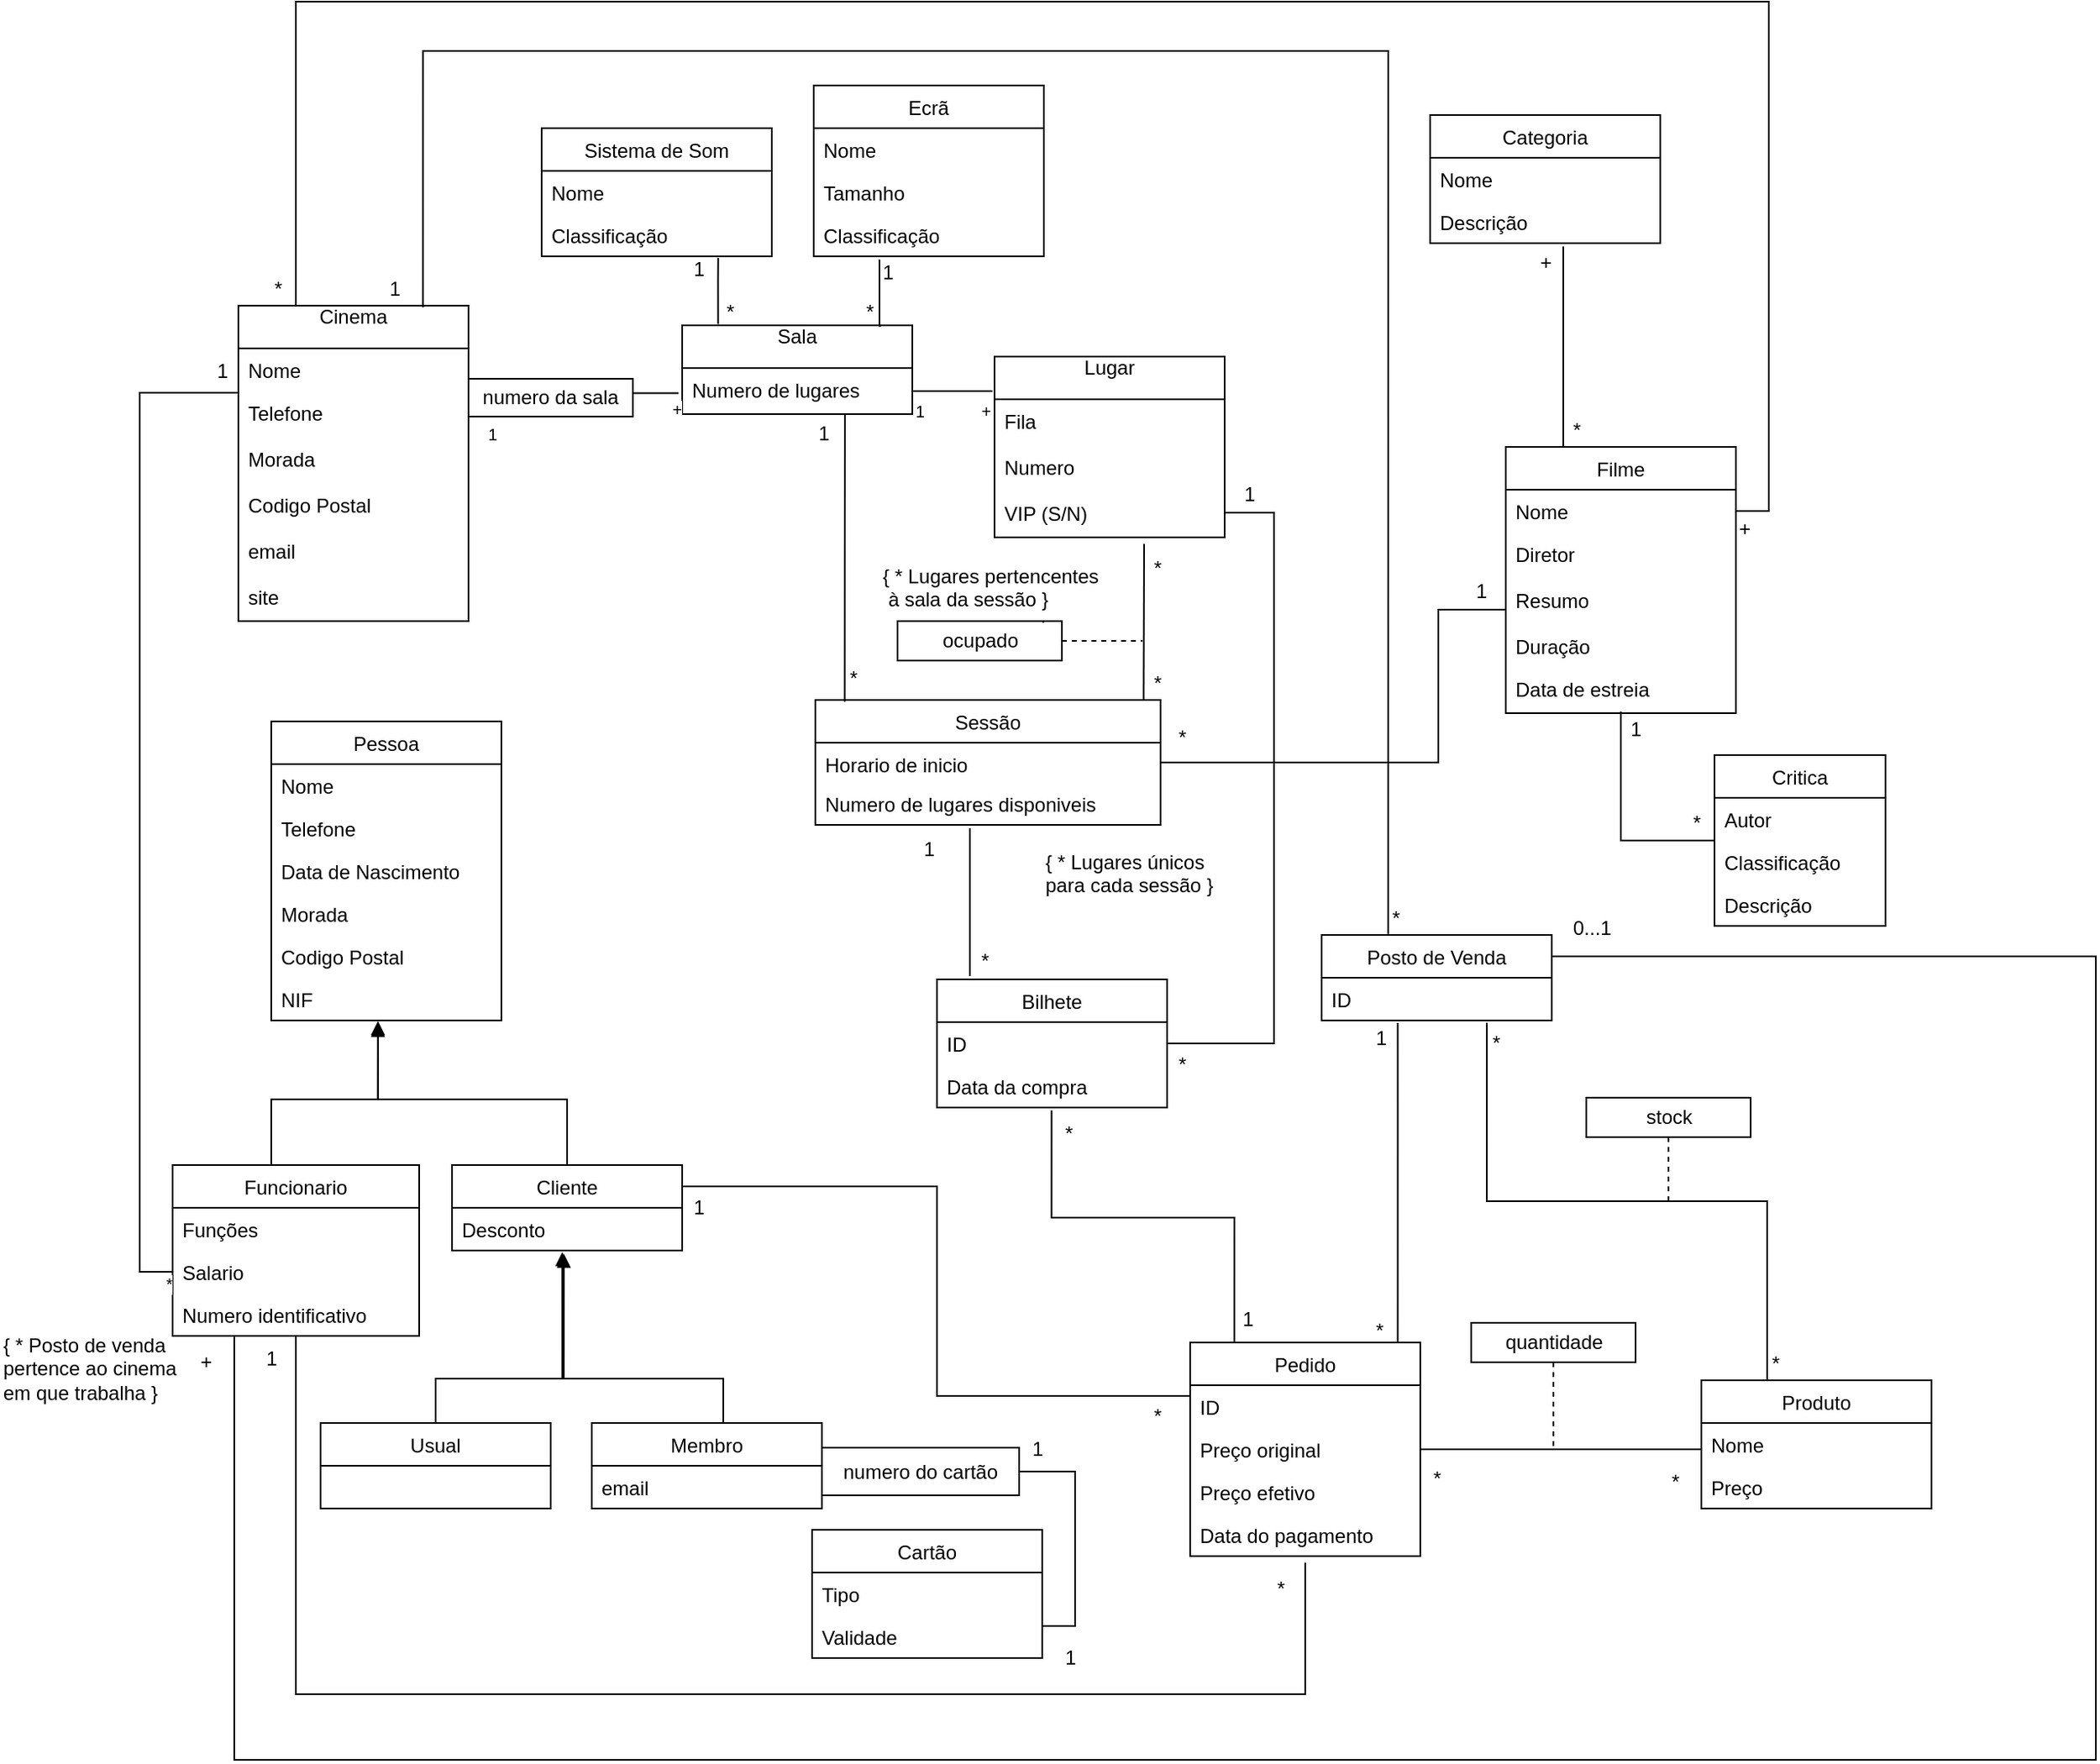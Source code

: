 <mxfile version="10.5.2" type="github"><diagram id="AIXLo2cwGBLX02oyUeqZ" name="Page-1"><mxGraphModel dx="2038" dy="692" grid="1" gridSize="10" guides="1" tooltips="1" connect="1" arrows="1" fold="1" page="1" pageScale="1" pageWidth="850" pageHeight="1100" math="0" shadow="0"><root><mxCell id="0"/><mxCell id="1" parent="0"/><mxCell id="vddKdkB9PFK4132dctd9-143" style="edgeStyle=orthogonalEdgeStyle;rounded=0;orthogonalLoop=1;jettySize=auto;html=1;entryX=1;entryY=0.5;entryDx=0;entryDy=0;endArrow=none;endFill=0;exitX=0.25;exitY=0;exitDx=0;exitDy=0;" parent="1" source="vddKdkB9PFK4132dctd9-2" target="vddKdkB9PFK4132dctd9-53" edge="1"><mxGeometry relative="1" as="geometry"><mxPoint x="225" y="169" as="sourcePoint"/><Array as="points"><mxPoint x="155" y="10"/><mxPoint x="1051" y="10"/><mxPoint x="1051" y="320"/></Array></mxGeometry></mxCell><mxCell id="vddKdkB9PFK4132dctd9-153" style="edgeStyle=orthogonalEdgeStyle;rounded=0;orthogonalLoop=1;jettySize=auto;html=1;exitX=0.802;exitY=0.005;exitDx=0;exitDy=0;endArrow=none;endFill=0;entryX=0.289;entryY=-0.013;entryDx=0;entryDy=0;entryPerimeter=0;exitPerimeter=0;" parent="1" source="vddKdkB9PFK4132dctd9-2" target="vddKdkB9PFK4132dctd9-162" edge="1"><mxGeometry relative="1" as="geometry"><mxPoint x="820" y="570" as="targetPoint"/><Array as="points"><mxPoint x="232" y="40"/><mxPoint x="819" y="40"/></Array></mxGeometry></mxCell><mxCell id="vddKdkB9PFK4132dctd9-2" value="Cinema&#10;" style="swimlane;fontStyle=0;childLayout=stackLayout;horizontal=1;startSize=26;fillColor=none;horizontalStack=0;resizeParent=1;resizeParentMax=0;resizeLast=0;collapsible=1;marginBottom=0;" parent="1" vertex="1"><mxGeometry x="120" y="195" width="140" height="192" as="geometry"/></mxCell><mxCell id="vddKdkB9PFK4132dctd9-3" value="Nome" style="text;strokeColor=none;fillColor=none;align=left;verticalAlign=top;spacingLeft=4;spacingRight=4;overflow=hidden;rotatable=0;points=[[0,0.5],[1,0.5]];portConstraint=eastwest;" parent="vddKdkB9PFK4132dctd9-2" vertex="1"><mxGeometry y="26" width="140" height="26" as="geometry"/></mxCell><mxCell id="vddKdkB9PFK4132dctd9-4" value="Telefone" style="text;strokeColor=none;fillColor=none;align=left;verticalAlign=top;spacingLeft=4;spacingRight=4;overflow=hidden;rotatable=0;points=[[0,0.5],[1,0.5]];portConstraint=eastwest;" parent="vddKdkB9PFK4132dctd9-2" vertex="1"><mxGeometry y="52" width="140" height="28" as="geometry"/></mxCell><mxCell id="vddKdkB9PFK4132dctd9-5" value="Morada" style="text;strokeColor=none;fillColor=none;align=left;verticalAlign=top;spacingLeft=4;spacingRight=4;overflow=hidden;rotatable=0;points=[[0,0.5],[1,0.5]];portConstraint=eastwest;" parent="vddKdkB9PFK4132dctd9-2" vertex="1"><mxGeometry y="80" width="140" height="28" as="geometry"/></mxCell><mxCell id="vddKdkB9PFK4132dctd9-6" value="Codigo Postal" style="text;strokeColor=none;fillColor=none;align=left;verticalAlign=top;spacingLeft=4;spacingRight=4;overflow=hidden;rotatable=0;points=[[0,0.5],[1,0.5]];portConstraint=eastwest;" parent="vddKdkB9PFK4132dctd9-2" vertex="1"><mxGeometry y="108" width="140" height="28" as="geometry"/></mxCell><mxCell id="vddKdkB9PFK4132dctd9-7" value="email" style="text;strokeColor=none;fillColor=none;align=left;verticalAlign=top;spacingLeft=4;spacingRight=4;overflow=hidden;rotatable=0;points=[[0,0.5],[1,0.5]];portConstraint=eastwest;" parent="vddKdkB9PFK4132dctd9-2" vertex="1"><mxGeometry y="136" width="140" height="28" as="geometry"/></mxCell><mxCell id="vddKdkB9PFK4132dctd9-8" value="site" style="text;strokeColor=none;fillColor=none;align=left;verticalAlign=top;spacingLeft=4;spacingRight=4;overflow=hidden;rotatable=0;points=[[0,0.5],[1,0.5]];portConstraint=eastwest;" parent="vddKdkB9PFK4132dctd9-2" vertex="1"><mxGeometry y="164" width="140" height="28" as="geometry"/></mxCell><mxCell id="vddKdkB9PFK4132dctd9-9" style="edgeStyle=orthogonalEdgeStyle;rounded=0;orthogonalLoop=1;jettySize=auto;html=1;exitX=0.156;exitY=-0.015;exitDx=0;exitDy=0;entryX=0.767;entryY=1.036;entryDx=0;entryDy=0;entryPerimeter=0;endArrow=none;endFill=0;exitPerimeter=0;" parent="1" source="vddKdkB9PFK4132dctd9-11" target="vddKdkB9PFK4132dctd9-101" edge="1"><mxGeometry relative="1" as="geometry"><Array as="points"><mxPoint x="412" y="180"/><mxPoint x="412" y="180"/></Array></mxGeometry></mxCell><mxCell id="vddKdkB9PFK4132dctd9-10" style="edgeStyle=orthogonalEdgeStyle;rounded=0;orthogonalLoop=1;jettySize=auto;html=1;exitX=0.865;exitY=0.005;exitDx=0;exitDy=0;endArrow=none;endFill=0;exitPerimeter=0;" parent="1" source="vddKdkB9PFK4132dctd9-11" edge="1"><mxGeometry relative="1" as="geometry"><mxPoint x="510" y="167" as="targetPoint"/><Array as="points"><mxPoint x="510" y="207"/></Array></mxGeometry></mxCell><mxCell id="vddKdkB9PFK4132dctd9-11" value="Sala&#10;" style="swimlane;fontStyle=0;childLayout=stackLayout;horizontal=1;startSize=26;fillColor=none;horizontalStack=0;resizeParent=1;resizeParentMax=0;resizeLast=0;collapsible=1;marginBottom=0;" parent="1" vertex="1"><mxGeometry x="390" y="207" width="140" height="54" as="geometry"/></mxCell><mxCell id="vddKdkB9PFK4132dctd9-12" value="Numero de lugares" style="text;strokeColor=none;fillColor=none;align=left;verticalAlign=top;spacingLeft=4;spacingRight=4;overflow=hidden;rotatable=0;points=[[0,0.5],[1,0.5]];portConstraint=eastwest;" parent="vddKdkB9PFK4132dctd9-11" vertex="1"><mxGeometry y="26" width="140" height="28" as="geometry"/></mxCell><mxCell id="vddKdkB9PFK4132dctd9-13" value="" style="endArrow=none;html=1;endSize=12;startArrow=none;startSize=14;startFill=0;edgeStyle=orthogonalEdgeStyle;exitX=1;exitY=0.5;exitDx=0;exitDy=0;rounded=0;endFill=0;entryX=-0.017;entryY=0.548;entryDx=0;entryDy=0;entryPerimeter=0;" parent="1" source="vddKdkB9PFK4132dctd9-121" edge="1"><mxGeometry relative="1" as="geometry"><mxPoint x="130" y="366" as="sourcePoint"/><mxPoint x="387.8" y="248.2" as="targetPoint"/><Array as="points"><mxPoint x="360" y="248"/></Array></mxGeometry></mxCell><mxCell id="vddKdkB9PFK4132dctd9-14" value="1" style="resizable=0;html=1;align=left;verticalAlign=top;labelBackgroundColor=#ffffff;fontSize=10;" parent="vddKdkB9PFK4132dctd9-13" connectable="0" vertex="1"><mxGeometry x="-1" relative="1" as="geometry"><mxPoint x="-90" y="10" as="offset"/></mxGeometry></mxCell><mxCell id="vddKdkB9PFK4132dctd9-15" value="+" style="resizable=0;html=1;align=right;verticalAlign=top;labelBackgroundColor=#ffffff;fontSize=10;" parent="vddKdkB9PFK4132dctd9-13" connectable="0" vertex="1"><mxGeometry x="1" relative="1" as="geometry"><mxPoint x="2.5" y="-2.5" as="offset"/></mxGeometry></mxCell><mxCell id="vddKdkB9PFK4132dctd9-16" value="Lugar&#10;" style="swimlane;fontStyle=0;childLayout=stackLayout;horizontal=1;startSize=26;fillColor=none;horizontalStack=0;resizeParent=1;resizeParentMax=0;resizeLast=0;collapsible=1;marginBottom=0;" parent="1" vertex="1"><mxGeometry x="580" y="226" width="140" height="110" as="geometry"/></mxCell><mxCell id="vddKdkB9PFK4132dctd9-17" value="Fila" style="text;strokeColor=none;fillColor=none;align=left;verticalAlign=top;spacingLeft=4;spacingRight=4;overflow=hidden;rotatable=0;points=[[0,0.5],[1,0.5]];portConstraint=eastwest;" parent="vddKdkB9PFK4132dctd9-16" vertex="1"><mxGeometry y="26" width="140" height="28" as="geometry"/></mxCell><mxCell id="vddKdkB9PFK4132dctd9-18" value="Numero" style="text;strokeColor=none;fillColor=none;align=left;verticalAlign=top;spacingLeft=4;spacingRight=4;overflow=hidden;rotatable=0;points=[[0,0.5],[1,0.5]];portConstraint=eastwest;" parent="vddKdkB9PFK4132dctd9-16" vertex="1"><mxGeometry y="54" width="140" height="28" as="geometry"/></mxCell><mxCell id="vddKdkB9PFK4132dctd9-19" value="VIP (S/N)" style="text;strokeColor=none;fillColor=none;align=left;verticalAlign=top;spacingLeft=4;spacingRight=4;overflow=hidden;rotatable=0;points=[[0,0.5],[1,0.5]];portConstraint=eastwest;" parent="vddKdkB9PFK4132dctd9-16" vertex="1"><mxGeometry y="82" width="140" height="28" as="geometry"/></mxCell><mxCell id="vddKdkB9PFK4132dctd9-20" value="" style="endArrow=none;html=1;endSize=12;startArrow=none;startSize=14;startFill=0;edgeStyle=orthogonalEdgeStyle;exitX=1;exitY=0.5;exitDx=0;exitDy=0;rounded=0;endFill=0;entryX=-0.009;entryY=0.191;entryDx=0;entryDy=0;entryPerimeter=0;" parent="1" source="vddKdkB9PFK4132dctd9-12" target="vddKdkB9PFK4132dctd9-16" edge="1"><mxGeometry relative="1" as="geometry"><mxPoint x="570" y="146" as="sourcePoint"/><mxPoint x="517" y="383" as="targetPoint"/></mxGeometry></mxCell><mxCell id="vddKdkB9PFK4132dctd9-21" value="1" style="resizable=0;html=1;align=left;verticalAlign=top;labelBackgroundColor=#ffffff;fontSize=10;" parent="vddKdkB9PFK4132dctd9-20" connectable="0" vertex="1"><mxGeometry x="-1" relative="1" as="geometry"/></mxCell><mxCell id="vddKdkB9PFK4132dctd9-22" value="+" style="resizable=0;html=1;align=right;verticalAlign=top;labelBackgroundColor=#ffffff;fontSize=10;" parent="vddKdkB9PFK4132dctd9-20" connectable="0" vertex="1"><mxGeometry x="1" relative="1" as="geometry"/></mxCell><mxCell id="vddKdkB9PFK4132dctd9-23" value="Pessoa" style="swimlane;fontStyle=0;childLayout=stackLayout;horizontal=1;startSize=26;fillColor=none;horizontalStack=0;resizeParent=1;resizeParentMax=0;resizeLast=0;collapsible=1;marginBottom=0;" parent="1" vertex="1"><mxGeometry x="140" y="448" width="140" height="182" as="geometry"/></mxCell><mxCell id="vddKdkB9PFK4132dctd9-24" value="Nome" style="text;strokeColor=none;fillColor=none;align=left;verticalAlign=top;spacingLeft=4;spacingRight=4;overflow=hidden;rotatable=0;points=[[0,0.5],[1,0.5]];portConstraint=eastwest;" parent="vddKdkB9PFK4132dctd9-23" vertex="1"><mxGeometry y="26" width="140" height="26" as="geometry"/></mxCell><mxCell id="vddKdkB9PFK4132dctd9-25" value="Telefone" style="text;strokeColor=none;fillColor=none;align=left;verticalAlign=top;spacingLeft=4;spacingRight=4;overflow=hidden;rotatable=0;points=[[0,0.5],[1,0.5]];portConstraint=eastwest;" parent="vddKdkB9PFK4132dctd9-23" vertex="1"><mxGeometry y="52" width="140" height="26" as="geometry"/></mxCell><mxCell id="vddKdkB9PFK4132dctd9-26" value="Data de Nascimento" style="text;strokeColor=none;fillColor=none;align=left;verticalAlign=top;spacingLeft=4;spacingRight=4;overflow=hidden;rotatable=0;points=[[0,0.5],[1,0.5]];portConstraint=eastwest;" parent="vddKdkB9PFK4132dctd9-23" vertex="1"><mxGeometry y="78" width="140" height="26" as="geometry"/></mxCell><mxCell id="vddKdkB9PFK4132dctd9-27" value="Morada" style="text;strokeColor=none;fillColor=none;align=left;verticalAlign=top;spacingLeft=4;spacingRight=4;overflow=hidden;rotatable=0;points=[[0,0.5],[1,0.5]];portConstraint=eastwest;" parent="vddKdkB9PFK4132dctd9-23" vertex="1"><mxGeometry y="104" width="140" height="26" as="geometry"/></mxCell><mxCell id="vddKdkB9PFK4132dctd9-28" value="Codigo Postal" style="text;strokeColor=none;fillColor=none;align=left;verticalAlign=top;spacingLeft=4;spacingRight=4;overflow=hidden;rotatable=0;points=[[0,0.5],[1,0.5]];portConstraint=eastwest;" parent="vddKdkB9PFK4132dctd9-23" vertex="1"><mxGeometry y="130" width="140" height="26" as="geometry"/></mxCell><mxCell id="vddKdkB9PFK4132dctd9-29" value="NIF" style="text;strokeColor=none;fillColor=none;align=left;verticalAlign=top;spacingLeft=4;spacingRight=4;overflow=hidden;rotatable=0;points=[[0,0.5],[1,0.5]];portConstraint=eastwest;" parent="vddKdkB9PFK4132dctd9-23" vertex="1"><mxGeometry y="156" width="140" height="26" as="geometry"/></mxCell><mxCell id="vddKdkB9PFK4132dctd9-31" style="edgeStyle=orthogonalEdgeStyle;rounded=0;orthogonalLoop=1;jettySize=auto;html=1;exitX=0.5;exitY=1;exitDx=0;exitDy=0;endArrow=none;endFill=0;" parent="1" source="vddKdkB9PFK4132dctd9-32" edge="1"><mxGeometry relative="1" as="geometry"><mxPoint x="769" y="960" as="targetPoint"/><Array as="points"><mxPoint x="155" y="1040"/><mxPoint x="769" y="1040"/></Array></mxGeometry></mxCell><mxCell id="vddKdkB9PFK4132dctd9-159" style="edgeStyle=orthogonalEdgeStyle;rounded=0;orthogonalLoop=1;jettySize=auto;html=1;exitX=0.25;exitY=1;exitDx=0;exitDy=0;endArrow=none;endFill=0;entryX=1;entryY=0.25;entryDx=0;entryDy=0;" parent="1" source="vddKdkB9PFK4132dctd9-32" target="vddKdkB9PFK4132dctd9-162" edge="1"><mxGeometry relative="1" as="geometry"><mxPoint x="1270" y="487" as="targetPoint"/><Array as="points"><mxPoint x="117" y="1080"/><mxPoint x="1250" y="1080"/><mxPoint x="1250" y="591"/></Array></mxGeometry></mxCell><mxCell id="vddKdkB9PFK4132dctd9-32" value="Funcionario" style="swimlane;fontStyle=0;childLayout=stackLayout;horizontal=1;startSize=26;fillColor=none;horizontalStack=0;resizeParent=1;resizeParentMax=0;resizeLast=0;collapsible=1;marginBottom=0;" parent="1" vertex="1"><mxGeometry x="80" y="718" width="150" height="104" as="geometry"/></mxCell><mxCell id="vddKdkB9PFK4132dctd9-33" value="Funções" style="text;strokeColor=none;fillColor=none;align=left;verticalAlign=top;spacingLeft=4;spacingRight=4;overflow=hidden;rotatable=0;points=[[0,0.5],[1,0.5]];portConstraint=eastwest;" parent="vddKdkB9PFK4132dctd9-32" vertex="1"><mxGeometry y="26" width="150" height="26" as="geometry"/></mxCell><mxCell id="vddKdkB9PFK4132dctd9-34" value="Salario" style="text;strokeColor=none;fillColor=none;align=left;verticalAlign=top;spacingLeft=4;spacingRight=4;overflow=hidden;rotatable=0;points=[[0,0.5],[1,0.5]];portConstraint=eastwest;" parent="vddKdkB9PFK4132dctd9-32" vertex="1"><mxGeometry y="52" width="150" height="26" as="geometry"/></mxCell><mxCell id="vddKdkB9PFK4132dctd9-35" value="Numero identificativo" style="text;strokeColor=none;fillColor=none;align=left;verticalAlign=top;spacingLeft=4;spacingRight=4;overflow=hidden;rotatable=0;points=[[0,0.5],[1,0.5]];portConstraint=eastwest;" parent="vddKdkB9PFK4132dctd9-32" vertex="1"><mxGeometry y="78" width="150" height="26" as="geometry"/></mxCell><mxCell id="vddKdkB9PFK4132dctd9-36" style="edgeStyle=orthogonalEdgeStyle;rounded=0;orthogonalLoop=1;jettySize=auto;html=1;exitX=1;exitY=0.25;exitDx=0;exitDy=0;entryX=0;entryY=0.25;entryDx=0;entryDy=0;endArrow=none;endFill=0;" parent="1" source="vddKdkB9PFK4132dctd9-37" target="vddKdkB9PFK4132dctd9-80" edge="1"><mxGeometry relative="1" as="geometry"><Array as="points"><mxPoint x="545" y="731"/><mxPoint x="545" y="859"/></Array></mxGeometry></mxCell><mxCell id="vddKdkB9PFK4132dctd9-37" value="Cliente" style="swimlane;fontStyle=0;childLayout=stackLayout;horizontal=1;startSize=26;fillColor=none;horizontalStack=0;resizeParent=1;resizeParentMax=0;resizeLast=0;collapsible=1;marginBottom=0;" parent="1" vertex="1"><mxGeometry x="250" y="718" width="140" height="52" as="geometry"/></mxCell><mxCell id="vddKdkB9PFK4132dctd9-38" value="Desconto" style="text;strokeColor=none;fillColor=none;align=left;verticalAlign=top;spacingLeft=4;spacingRight=4;overflow=hidden;rotatable=0;points=[[0,0.5],[1,0.5]];portConstraint=eastwest;" parent="vddKdkB9PFK4132dctd9-37" vertex="1"><mxGeometry y="26" width="140" height="26" as="geometry"/></mxCell><mxCell id="vddKdkB9PFK4132dctd9-39" value="" style="endArrow=block;endFill=1;html=1;edgeStyle=orthogonalEdgeStyle;align=left;verticalAlign=top;exitX=0.5;exitY=0;exitDx=0;exitDy=0;entryX=0.464;entryY=1.038;entryDx=0;entryDy=0;entryPerimeter=0;rounded=0;" parent="1" source="vddKdkB9PFK4132dctd9-32" edge="1"><mxGeometry x="-1" relative="1" as="geometry"><mxPoint x="80" y="676" as="sourcePoint"/><mxPoint x="204.941" y="631.529" as="targetPoint"/><Array as="points"><mxPoint x="140" y="718"/><mxPoint x="140" y="678"/><mxPoint x="205" y="678"/></Array></mxGeometry></mxCell><mxCell id="vddKdkB9PFK4132dctd9-40" value="" style="endArrow=block;endFill=1;html=1;edgeStyle=orthogonalEdgeStyle;align=left;verticalAlign=top;exitX=0.5;exitY=0;exitDx=0;exitDy=0;entryX=0.464;entryY=1;entryDx=0;entryDy=0;entryPerimeter=0;rounded=0;" parent="1" source="vddKdkB9PFK4132dctd9-37" edge="1"><mxGeometry x="-1" relative="1" as="geometry"><mxPoint x="160" y="556" as="sourcePoint"/><mxPoint x="204.941" y="630.353" as="targetPoint"/><Array as="points"><mxPoint x="320" y="678"/><mxPoint x="205" y="678"/></Array></mxGeometry></mxCell><mxCell id="vddKdkB9PFK4132dctd9-41" value="" style="endArrow=none;html=1;endSize=12;startArrow=none;startSize=14;startFill=0;edgeStyle=orthogonalEdgeStyle;exitX=0;exitY=0.5;exitDx=0;exitDy=0;rounded=0;endFill=0;entryX=0;entryY=0.5;entryDx=0;entryDy=0;" parent="1" source="vddKdkB9PFK4132dctd9-3" target="vddKdkB9PFK4132dctd9-34" edge="1"><mxGeometry relative="1" as="geometry"><mxPoint x="273" y="317" as="sourcePoint"/><mxPoint x="60" y="456" as="targetPoint"/><Array as="points"><mxPoint x="110" y="248"/><mxPoint x="60" y="248"/><mxPoint x="60" y="611"/></Array></mxGeometry></mxCell><mxCell id="vddKdkB9PFK4132dctd9-42" value="*" style="resizable=0;html=1;align=right;verticalAlign=top;labelBackgroundColor=#ffffff;fontSize=10;" parent="vddKdkB9PFK4132dctd9-41" connectable="0" vertex="1"><mxGeometry x="1" relative="1" as="geometry"><mxPoint y="-5" as="offset"/></mxGeometry></mxCell><mxCell id="vddKdkB9PFK4132dctd9-43" value="1" style="text;html=1;resizable=0;points=[];align=center;verticalAlign=middle;labelBackgroundColor=#ffffff;" parent="vddKdkB9PFK4132dctd9-41" vertex="1" connectable="0"><mxGeometry x="-0.939" y="-2" relative="1" as="geometry"><mxPoint x="-5" y="-11" as="offset"/></mxGeometry></mxCell><mxCell id="vddKdkB9PFK4132dctd9-44" style="edgeStyle=orthogonalEdgeStyle;rounded=0;orthogonalLoop=1;jettySize=auto;html=1;exitX=0.5;exitY=0;exitDx=0;exitDy=0;startArrow=none;startFill=0;sourcePerimeterSpacing=-1;endArrow=block;endFill=1;targetPerimeterSpacing=0;entryX=0.486;entryY=1.077;entryDx=0;entryDy=0;entryPerimeter=0;" parent="1" source="vddKdkB9PFK4132dctd9-45" target="vddKdkB9PFK4132dctd9-38" edge="1"><mxGeometry relative="1" as="geometry"><mxPoint x="331" y="824" as="targetPoint"/><Array as="points"><mxPoint x="240" y="848"/><mxPoint x="318" y="848"/></Array></mxGeometry></mxCell><mxCell id="vddKdkB9PFK4132dctd9-45" value="Usual" style="swimlane;fontStyle=0;childLayout=stackLayout;horizontal=1;startSize=26;fillColor=none;horizontalStack=0;resizeParent=1;resizeParentMax=0;resizeLast=0;collapsible=1;marginBottom=0;" parent="1" vertex="1"><mxGeometry x="170" y="875" width="140" height="52" as="geometry"/></mxCell><mxCell id="vddKdkB9PFK4132dctd9-46" style="edgeStyle=orthogonalEdgeStyle;rounded=0;orthogonalLoop=1;jettySize=auto;html=1;exitX=0.5;exitY=0;exitDx=0;exitDy=0;entryX=0.479;entryY=1.038;entryDx=0;entryDy=0;entryPerimeter=0;startArrow=none;startFill=0;sourcePerimeterSpacing=-1;endArrow=block;endFill=1;targetPerimeterSpacing=0;" parent="1" source="vddKdkB9PFK4132dctd9-47" target="vddKdkB9PFK4132dctd9-38" edge="1"><mxGeometry relative="1" as="geometry"><Array as="points"><mxPoint x="415" y="875"/><mxPoint x="415" y="848"/><mxPoint x="317" y="848"/></Array><mxPoint x="330" y="822" as="targetPoint"/></mxGeometry></mxCell><mxCell id="vddKdkB9PFK4132dctd9-47" value="Membro" style="swimlane;fontStyle=0;childLayout=stackLayout;horizontal=1;startSize=26;fillColor=none;horizontalStack=0;resizeParent=1;resizeParentMax=0;resizeLast=0;collapsible=1;marginBottom=0;" parent="1" vertex="1"><mxGeometry x="335" y="875" width="140" height="52" as="geometry"/></mxCell><mxCell id="vddKdkB9PFK4132dctd9-49" value="email" style="text;strokeColor=none;fillColor=none;align=left;verticalAlign=top;spacingLeft=4;spacingRight=4;overflow=hidden;rotatable=0;points=[[0,0.5],[1,0.5]];portConstraint=eastwest;" parent="vddKdkB9PFK4132dctd9-47" vertex="1"><mxGeometry y="26" width="140" height="26" as="geometry"/></mxCell><mxCell id="vddKdkB9PFK4132dctd9-50" value="" style="edgeStyle=orthogonalEdgeStyle;rounded=0;orthogonalLoop=1;jettySize=auto;html=1;startArrow=none;startFill=0;sourcePerimeterSpacing=-1;endArrow=none;endFill=0;targetPerimeterSpacing=0;" parent="1" source="vddKdkB9PFK4132dctd9-52" target="vddKdkB9PFK4132dctd9-58" edge="1"><mxGeometry relative="1" as="geometry"><Array as="points"><mxPoint x="961" y="481"/><mxPoint x="961" y="481"/></Array></mxGeometry></mxCell><mxCell id="vddKdkB9PFK4132dctd9-51" style="edgeStyle=orthogonalEdgeStyle;rounded=0;orthogonalLoop=1;jettySize=auto;html=1;exitX=0.25;exitY=0;exitDx=0;exitDy=0;endArrow=none;endFill=0;" parent="1" source="vddKdkB9PFK4132dctd9-52" edge="1"><mxGeometry relative="1" as="geometry"><mxPoint x="926" y="159" as="targetPoint"/><Array as="points"><mxPoint x="926" y="190"/></Array></mxGeometry></mxCell><mxCell id="vddKdkB9PFK4132dctd9-52" value="Filme" style="swimlane;fontStyle=0;childLayout=stackLayout;horizontal=1;startSize=26;fillColor=none;horizontalStack=0;resizeParent=1;resizeParentMax=0;resizeLast=0;collapsible=1;marginBottom=0;" parent="1" vertex="1"><mxGeometry x="891" y="281" width="140" height="162" as="geometry"/></mxCell><mxCell id="vddKdkB9PFK4132dctd9-53" value="Nome" style="text;strokeColor=none;fillColor=none;align=left;verticalAlign=top;spacingLeft=4;spacingRight=4;overflow=hidden;rotatable=0;points=[[0,0.5],[1,0.5]];portConstraint=eastwest;" parent="vddKdkB9PFK4132dctd9-52" vertex="1"><mxGeometry y="26" width="140" height="26" as="geometry"/></mxCell><mxCell id="vddKdkB9PFK4132dctd9-54" value="Diretor" style="text;strokeColor=none;fillColor=none;align=left;verticalAlign=top;spacingLeft=4;spacingRight=4;overflow=hidden;rotatable=0;points=[[0,0.5],[1,0.5]];portConstraint=eastwest;" parent="vddKdkB9PFK4132dctd9-52" vertex="1"><mxGeometry y="52" width="140" height="28" as="geometry"/></mxCell><mxCell id="vddKdkB9PFK4132dctd9-55" value="Resumo" style="text;strokeColor=none;fillColor=none;align=left;verticalAlign=top;spacingLeft=4;spacingRight=4;overflow=hidden;rotatable=0;points=[[0,0.5],[1,0.5]];portConstraint=eastwest;" parent="vddKdkB9PFK4132dctd9-52" vertex="1"><mxGeometry y="80" width="140" height="28" as="geometry"/></mxCell><mxCell id="vddKdkB9PFK4132dctd9-56" value="Duração" style="text;strokeColor=none;fillColor=none;align=left;verticalAlign=top;spacingLeft=4;spacingRight=4;overflow=hidden;rotatable=0;points=[[0,0.5],[1,0.5]];portConstraint=eastwest;" parent="vddKdkB9PFK4132dctd9-52" vertex="1"><mxGeometry y="108" width="140" height="26" as="geometry"/></mxCell><mxCell id="vddKdkB9PFK4132dctd9-57" value="Data de estreia" style="text;strokeColor=none;fillColor=none;align=left;verticalAlign=top;spacingLeft=4;spacingRight=4;overflow=hidden;rotatable=0;points=[[0,0.5],[1,0.5]];portConstraint=eastwest;" parent="vddKdkB9PFK4132dctd9-52" vertex="1"><mxGeometry y="134" width="140" height="28" as="geometry"/></mxCell><mxCell id="vddKdkB9PFK4132dctd9-58" value="Critica" style="swimlane;fontStyle=0;childLayout=stackLayout;horizontal=1;startSize=26;fillColor=none;horizontalStack=0;resizeParent=1;resizeParentMax=0;resizeLast=0;collapsible=1;marginBottom=0;direction=east;" parent="1" vertex="1"><mxGeometry x="1018" y="468.5" width="104" height="104" as="geometry"/></mxCell><mxCell id="vddKdkB9PFK4132dctd9-59" value="Autor" style="text;strokeColor=none;fillColor=none;align=left;verticalAlign=top;spacingLeft=4;spacingRight=4;overflow=hidden;rotatable=0;points=[[0,0.5],[1,0.5]];portConstraint=eastwest;" parent="vddKdkB9PFK4132dctd9-58" vertex="1"><mxGeometry y="26" width="104" height="26" as="geometry"/></mxCell><mxCell id="vddKdkB9PFK4132dctd9-60" value="Classificação" style="text;strokeColor=none;fillColor=none;align=left;verticalAlign=top;spacingLeft=4;spacingRight=4;overflow=hidden;rotatable=0;points=[[0,0.5],[1,0.5]];portConstraint=eastwest;" parent="vddKdkB9PFK4132dctd9-58" vertex="1"><mxGeometry y="52" width="104" height="26" as="geometry"/></mxCell><mxCell id="vddKdkB9PFK4132dctd9-61" value="Descrição" style="text;strokeColor=none;fillColor=none;align=left;verticalAlign=top;spacingLeft=4;spacingRight=4;overflow=hidden;rotatable=0;points=[[0,0.5],[1,0.5]];portConstraint=eastwest;" parent="vddKdkB9PFK4132dctd9-58" vertex="1"><mxGeometry y="78" width="104" height="26" as="geometry"/></mxCell><mxCell id="vddKdkB9PFK4132dctd9-62" style="edgeStyle=orthogonalEdgeStyle;rounded=0;orthogonalLoop=1;jettySize=auto;html=1;exitX=1;exitY=0.5;exitDx=0;exitDy=0;startArrow=none;startFill=0;sourcePerimeterSpacing=-1;endArrow=none;endFill=0;targetPerimeterSpacing=0;" parent="1" source="vddKdkB9PFK4132dctd9-135" edge="1"><mxGeometry relative="1" as="geometry"><Array as="points"><mxPoint x="850" y="473"/><mxPoint x="850" y="380"/></Array><mxPoint x="891" y="380" as="targetPoint"/></mxGeometry></mxCell><mxCell id="vddKdkB9PFK4132dctd9-63" style="edgeStyle=orthogonalEdgeStyle;rounded=0;orthogonalLoop=1;jettySize=auto;html=1;exitX=0.085;exitY=0.014;exitDx=0;exitDy=0;endArrow=none;endFill=0;exitPerimeter=0;" parent="1" source="vddKdkB9PFK4132dctd9-64" edge="1"><mxGeometry relative="1" as="geometry"><Array as="points"><mxPoint x="489" y="348"/><mxPoint x="489" y="261"/></Array><mxPoint x="489" y="261" as="targetPoint"/></mxGeometry></mxCell><mxCell id="vddKdkB9PFK4132dctd9-64" value="Sessão" style="swimlane;fontStyle=0;childLayout=stackLayout;horizontal=1;startSize=26;fillColor=none;horizontalStack=0;resizeParent=1;resizeParentMax=0;resizeLast=0;collapsible=1;marginBottom=0;" parent="1" vertex="1"><mxGeometry x="471" y="435" width="210" height="76" as="geometry"/></mxCell><mxCell id="vddKdkB9PFK4132dctd9-135" value="Horario de inicio" style="text;strokeColor=none;fillColor=none;align=left;verticalAlign=top;spacingLeft=4;spacingRight=4;overflow=hidden;rotatable=0;points=[[0,0.5],[1,0.5]];portConstraint=eastwest;" parent="vddKdkB9PFK4132dctd9-64" vertex="1"><mxGeometry y="26" width="210" height="24" as="geometry"/></mxCell><mxCell id="vddKdkB9PFK4132dctd9-65" value="Numero de lugares disponiveis" style="text;strokeColor=none;fillColor=none;align=left;verticalAlign=top;spacingLeft=4;spacingRight=4;overflow=hidden;rotatable=0;points=[[0,0.5],[1,0.5]];portConstraint=eastwest;" parent="vddKdkB9PFK4132dctd9-64" vertex="1"><mxGeometry y="50" width="210" height="26" as="geometry"/></mxCell><mxCell id="vddKdkB9PFK4132dctd9-66" style="edgeStyle=orthogonalEdgeStyle;rounded=0;orthogonalLoop=1;jettySize=auto;html=1;exitX=1;exitY=0.5;exitDx=0;exitDy=0;endArrow=none;endFill=0;" parent="1" source="vddKdkB9PFK4132dctd9-68" target="vddKdkB9PFK4132dctd9-19" edge="1"><mxGeometry relative="1" as="geometry"><Array as="points"><mxPoint x="750" y="644"/><mxPoint x="750" y="321"/></Array></mxGeometry></mxCell><mxCell id="vddKdkB9PFK4132dctd9-67" value="Bilhete" style="swimlane;fontStyle=0;childLayout=stackLayout;horizontal=1;startSize=26;fillColor=none;horizontalStack=0;resizeParent=1;resizeParentMax=0;resizeLast=0;collapsible=1;marginBottom=0;" parent="1" vertex="1"><mxGeometry x="545" y="605" width="140" height="78" as="geometry"/></mxCell><mxCell id="vddKdkB9PFK4132dctd9-68" value="ID" style="text;strokeColor=none;fillColor=none;align=left;verticalAlign=top;spacingLeft=4;spacingRight=4;overflow=hidden;rotatable=0;points=[[0,0.5],[1,0.5]];portConstraint=eastwest;" parent="vddKdkB9PFK4132dctd9-67" vertex="1"><mxGeometry y="26" width="140" height="26" as="geometry"/></mxCell><mxCell id="vddKdkB9PFK4132dctd9-69" value="Data da compra" style="text;strokeColor=none;fillColor=none;align=left;verticalAlign=top;spacingLeft=4;spacingRight=4;overflow=hidden;rotatable=0;points=[[0,0.5],[1,0.5]];portConstraint=eastwest;" parent="vddKdkB9PFK4132dctd9-67" vertex="1"><mxGeometry y="52" width="140" height="26" as="geometry"/></mxCell><mxCell id="vddKdkB9PFK4132dctd9-70" style="edgeStyle=orthogonalEdgeStyle;rounded=0;orthogonalLoop=1;jettySize=auto;html=1;startArrow=none;startFill=0;sourcePerimeterSpacing=-1;endArrow=none;endFill=0;targetPerimeterSpacing=0;" parent="1" edge="1"><mxGeometry relative="1" as="geometry"><mxPoint x="565" y="513" as="sourcePoint"/><Array as="points"><mxPoint x="565" y="541"/><mxPoint x="565" y="541"/></Array><mxPoint x="565" y="603" as="targetPoint"/></mxGeometry></mxCell><mxCell id="vddKdkB9PFK4132dctd9-71" value="1" style="text;html=1;resizable=0;points=[];autosize=1;align=left;verticalAlign=top;spacingTop=-4;" parent="1" vertex="1"><mxGeometry x="535" y="516" width="20" height="20" as="geometry"/></mxCell><mxCell id="vddKdkB9PFK4132dctd9-72" value="*" style="text;html=1;resizable=0;points=[];autosize=1;align=left;verticalAlign=top;spacingTop=-4;" parent="1" vertex="1"><mxGeometry x="570" y="584" width="20" height="20" as="geometry"/></mxCell><mxCell id="vddKdkB9PFK4132dctd9-73" value="1" style="text;html=1;resizable=0;points=[];autosize=1;align=left;verticalAlign=top;spacingTop=-4;" parent="1" vertex="1"><mxGeometry x="395" y="734" width="20" height="20" as="geometry"/></mxCell><mxCell id="vddKdkB9PFK4132dctd9-74" value="*" style="text;html=1;resizable=0;points=[];autosize=1;align=left;verticalAlign=top;spacingTop=-4;" parent="1" vertex="1"><mxGeometry x="621" y="689" width="20" height="20" as="geometry"/></mxCell><mxCell id="vddKdkB9PFK4132dctd9-75" value="*" style="text;html=1;resizable=0;points=[];autosize=1;align=left;verticalAlign=top;spacingTop=-4;" parent="1" vertex="1"><mxGeometry x="490" y="412" width="20" height="20" as="geometry"/></mxCell><mxCell id="vddKdkB9PFK4132dctd9-76" value="1" style="text;html=1;resizable=0;points=[];autosize=1;align=left;verticalAlign=top;spacingTop=-4;" parent="1" vertex="1"><mxGeometry x="471" y="262.5" width="20" height="20" as="geometry"/></mxCell><mxCell id="vddKdkB9PFK4132dctd9-77" style="edgeStyle=orthogonalEdgeStyle;rounded=0;orthogonalLoop=1;jettySize=auto;html=1;exitX=0.5;exitY=1;exitDx=0;exitDy=0;endArrow=none;endFill=0;dashed=1;" parent="1" source="vddKdkB9PFK4132dctd9-78" edge="1"><mxGeometry relative="1" as="geometry"><mxPoint x="920" y="890" as="targetPoint"/><Array as="points"><mxPoint x="920" y="870"/><mxPoint x="920" y="870"/></Array></mxGeometry></mxCell><mxCell id="vddKdkB9PFK4132dctd9-78" value="quantidade" style="html=1;" parent="1" vertex="1"><mxGeometry x="870" y="814" width="100" height="24" as="geometry"/></mxCell><mxCell id="vddKdkB9PFK4132dctd9-79" style="edgeStyle=orthogonalEdgeStyle;rounded=0;orthogonalLoop=1;jettySize=auto;html=1;exitX=0.192;exitY=-0.003;exitDx=0;exitDy=0;entryX=0.498;entryY=1.066;entryDx=0;entryDy=0;entryPerimeter=0;endArrow=none;endFill=0;exitPerimeter=0;" parent="1" source="vddKdkB9PFK4132dctd9-80" target="vddKdkB9PFK4132dctd9-69" edge="1"><mxGeometry relative="1" as="geometry"><Array as="points"><mxPoint x="726" y="750"/><mxPoint x="615" y="750"/></Array></mxGeometry></mxCell><mxCell id="vddKdkB9PFK4132dctd9-168" style="edgeStyle=orthogonalEdgeStyle;rounded=0;orthogonalLoop=1;jettySize=auto;html=1;exitX=0.902;exitY=0.004;exitDx=0;exitDy=0;endArrow=none;endFill=0;entryX=0.764;entryY=0.023;entryDx=0;entryDy=0;entryPerimeter=0;exitPerimeter=0;" parent="1" source="vddKdkB9PFK4132dctd9-80" target="vddKdkB9PFK4132dctd9-169" edge="1"><mxGeometry relative="1" as="geometry"><mxPoint x="840" y="690" as="targetPoint"/><Array as="points"><mxPoint x="825" y="690"/><mxPoint x="825" y="690"/></Array></mxGeometry></mxCell><mxCell id="vddKdkB9PFK4132dctd9-80" value="Pedido" style="swimlane;fontStyle=0;childLayout=stackLayout;horizontal=1;startSize=26;fillColor=none;horizontalStack=0;resizeParent=1;resizeParentMax=0;resizeLast=0;collapsible=1;marginBottom=0;" parent="1" vertex="1"><mxGeometry x="699" y="826" width="140" height="130" as="geometry"/></mxCell><mxCell id="vddKdkB9PFK4132dctd9-81" value="ID" style="text;strokeColor=none;fillColor=none;align=left;verticalAlign=top;spacingLeft=4;spacingRight=4;overflow=hidden;rotatable=0;points=[[0,0.5],[1,0.5]];portConstraint=eastwest;" parent="vddKdkB9PFK4132dctd9-80" vertex="1"><mxGeometry y="26" width="140" height="26" as="geometry"/></mxCell><mxCell id="vddKdkB9PFK4132dctd9-82" value="Preço original" style="text;strokeColor=none;fillColor=none;align=left;verticalAlign=top;spacingLeft=4;spacingRight=4;overflow=hidden;rotatable=0;points=[[0,0.5],[1,0.5]];portConstraint=eastwest;" parent="vddKdkB9PFK4132dctd9-80" vertex="1"><mxGeometry y="52" width="140" height="26" as="geometry"/></mxCell><mxCell id="vddKdkB9PFK4132dctd9-83" value="Preço efetivo" style="text;strokeColor=none;fillColor=none;align=left;verticalAlign=top;spacingLeft=4;spacingRight=4;overflow=hidden;rotatable=0;points=[[0,0.5],[1,0.5]];portConstraint=eastwest;" parent="vddKdkB9PFK4132dctd9-80" vertex="1"><mxGeometry y="78" width="140" height="26" as="geometry"/></mxCell><mxCell id="vddKdkB9PFK4132dctd9-84" value="Data do pagamento" style="text;strokeColor=none;fillColor=none;align=left;verticalAlign=top;spacingLeft=4;spacingRight=4;overflow=hidden;rotatable=0;points=[[0,0.5],[1,0.5]];portConstraint=eastwest;" parent="vddKdkB9PFK4132dctd9-80" vertex="1"><mxGeometry y="104" width="140" height="26" as="geometry"/></mxCell><mxCell id="vddKdkB9PFK4132dctd9-85" value="1" style="text;html=1;resizable=0;points=[];autosize=1;align=left;verticalAlign=top;spacingTop=-4;" parent="1" vertex="1"><mxGeometry x="729" y="802" width="20" height="20" as="geometry"/></mxCell><mxCell id="vddKdkB9PFK4132dctd9-86" value="Produto" style="swimlane;fontStyle=0;childLayout=stackLayout;horizontal=1;startSize=26;fillColor=none;horizontalStack=0;resizeParent=1;resizeParentMax=0;resizeLast=0;collapsible=1;marginBottom=0;" parent="1" vertex="1"><mxGeometry x="1010" y="849" width="140" height="78" as="geometry"/></mxCell><mxCell id="vddKdkB9PFK4132dctd9-87" value="Nome" style="text;strokeColor=none;fillColor=none;align=left;verticalAlign=top;spacingLeft=4;spacingRight=4;overflow=hidden;rotatable=0;points=[[0,0.5],[1,0.5]];portConstraint=eastwest;" parent="vddKdkB9PFK4132dctd9-86" vertex="1"><mxGeometry y="26" width="140" height="26" as="geometry"/></mxCell><mxCell id="vddKdkB9PFK4132dctd9-119" value="Preço" style="text;strokeColor=none;fillColor=none;align=left;verticalAlign=top;spacingLeft=4;spacingRight=4;overflow=hidden;rotatable=0;points=[[0,0.5],[1,0.5]];portConstraint=eastwest;" parent="vddKdkB9PFK4132dctd9-86" vertex="1"><mxGeometry y="52" width="140" height="26" as="geometry"/></mxCell><mxCell id="vddKdkB9PFK4132dctd9-89" style="edgeStyle=orthogonalEdgeStyle;rounded=0;orthogonalLoop=1;jettySize=auto;html=1;exitX=0;exitY=0.5;exitDx=0;exitDy=0;entryX=1;entryY=0.5;entryDx=0;entryDy=0;endArrow=none;endFill=0;" parent="1" source="vddKdkB9PFK4132dctd9-87" target="vddKdkB9PFK4132dctd9-80" edge="1"><mxGeometry relative="1" as="geometry"><Array as="points"><mxPoint x="1010" y="891"/></Array></mxGeometry></mxCell><mxCell id="vddKdkB9PFK4132dctd9-90" value="*" style="text;html=1;resizable=0;points=[];autosize=1;align=left;verticalAlign=top;spacingTop=-4;" parent="1" vertex="1"><mxGeometry x="750" y="966" width="20" height="20" as="geometry"/></mxCell><mxCell id="vddKdkB9PFK4132dctd9-91" value="1" style="text;html=1;resizable=0;points=[];autosize=1;align=left;verticalAlign=top;spacingTop=-4;" parent="1" vertex="1"><mxGeometry x="135" y="826" width="20" height="20" as="geometry"/></mxCell><mxCell id="vddKdkB9PFK4132dctd9-92" value="*" style="text;html=1;resizable=0;points=[];autosize=1;align=left;verticalAlign=top;spacingTop=-4;" parent="1" vertex="1"><mxGeometry x="990" y="901" width="20" height="20" as="geometry"/></mxCell><mxCell id="vddKdkB9PFK4132dctd9-93" value="*" style="text;html=1;resizable=0;points=[];autosize=1;align=left;verticalAlign=top;spacingTop=-4;" parent="1" vertex="1"><mxGeometry x="845" y="899" width="20" height="20" as="geometry"/></mxCell><mxCell id="vddKdkB9PFK4132dctd9-94" value="*" style="text;html=1;resizable=0;points=[];autosize=1;align=left;verticalAlign=top;spacingTop=-4;" parent="1" vertex="1"><mxGeometry x="690" y="448" width="20" height="20" as="geometry"/></mxCell><mxCell id="vddKdkB9PFK4132dctd9-95" value="1" style="text;html=1;resizable=0;points=[];autosize=1;align=left;verticalAlign=top;spacingTop=-4;" parent="1" vertex="1"><mxGeometry x="871" y="359" width="20" height="20" as="geometry"/></mxCell><mxCell id="vddKdkB9PFK4132dctd9-96" value="1" style="text;html=1;resizable=0;points=[];autosize=1;align=left;verticalAlign=top;spacingTop=-4;" parent="1" vertex="1"><mxGeometry x="965" y="443" width="20" height="20" as="geometry"/></mxCell><mxCell id="vddKdkB9PFK4132dctd9-97" value="&lt;div&gt;*&lt;/div&gt;&lt;div&gt;&lt;br&gt;&lt;/div&gt;" style="text;html=1;resizable=0;points=[];autosize=1;align=left;verticalAlign=top;spacingTop=-4;" parent="1" vertex="1"><mxGeometry x="1003" y="500" width="20" height="30" as="geometry"/></mxCell><mxCell id="vddKdkB9PFK4132dctd9-98" value="*" style="text;html=1;resizable=0;points=[];autosize=1;align=left;verticalAlign=top;spacingTop=-4;" parent="1" vertex="1"><mxGeometry x="675" y="861" width="20" height="20" as="geometry"/></mxCell><mxCell id="vddKdkB9PFK4132dctd9-99" value="Sistema de Som" style="swimlane;fontStyle=0;childLayout=stackLayout;horizontal=1;startSize=26;fillColor=none;horizontalStack=0;resizeParent=1;resizeParentMax=0;resizeLast=0;collapsible=1;marginBottom=0;" parent="1" vertex="1"><mxGeometry x="304.5" y="87" width="140" height="78" as="geometry"/></mxCell><mxCell id="vddKdkB9PFK4132dctd9-100" value="Nome" style="text;strokeColor=none;fillColor=none;align=left;verticalAlign=top;spacingLeft=4;spacingRight=4;overflow=hidden;rotatable=0;points=[[0,0.5],[1,0.5]];portConstraint=eastwest;" parent="vddKdkB9PFK4132dctd9-99" vertex="1"><mxGeometry y="26" width="140" height="26" as="geometry"/></mxCell><mxCell id="vddKdkB9PFK4132dctd9-101" value="Classificação" style="text;strokeColor=none;fillColor=none;align=left;verticalAlign=top;spacingLeft=4;spacingRight=4;overflow=hidden;rotatable=0;points=[[0,0.5],[1,0.5]];portConstraint=eastwest;" parent="vddKdkB9PFK4132dctd9-99" vertex="1"><mxGeometry y="52" width="140" height="26" as="geometry"/></mxCell><mxCell id="vddKdkB9PFK4132dctd9-102" value="Ecrã" style="swimlane;fontStyle=0;childLayout=stackLayout;horizontal=1;startSize=26;fillColor=none;horizontalStack=0;resizeParent=1;resizeParentMax=0;resizeLast=0;collapsible=1;marginBottom=0;" parent="1" vertex="1"><mxGeometry x="470" y="61" width="140" height="104" as="geometry"/></mxCell><mxCell id="vddKdkB9PFK4132dctd9-103" value="Nome" style="text;strokeColor=none;fillColor=none;align=left;verticalAlign=top;spacingLeft=4;spacingRight=4;overflow=hidden;rotatable=0;points=[[0,0.5],[1,0.5]];portConstraint=eastwest;" parent="vddKdkB9PFK4132dctd9-102" vertex="1"><mxGeometry y="26" width="140" height="26" as="geometry"/></mxCell><mxCell id="vddKdkB9PFK4132dctd9-104" value="Tamanho" style="text;strokeColor=none;fillColor=none;align=left;verticalAlign=top;spacingLeft=4;spacingRight=4;overflow=hidden;rotatable=0;points=[[0,0.5],[1,0.5]];portConstraint=eastwest;" parent="vddKdkB9PFK4132dctd9-102" vertex="1"><mxGeometry y="52" width="140" height="26" as="geometry"/></mxCell><mxCell id="vddKdkB9PFK4132dctd9-105" value="Classificação" style="text;strokeColor=none;fillColor=none;align=left;verticalAlign=top;spacingLeft=4;spacingRight=4;overflow=hidden;rotatable=0;points=[[0,0.5],[1,0.5]];portConstraint=eastwest;" parent="vddKdkB9PFK4132dctd9-102" vertex="1"><mxGeometry y="78" width="140" height="26" as="geometry"/></mxCell><mxCell id="vddKdkB9PFK4132dctd9-110" value="&lt;div&gt;*&lt;/div&gt;" style="text;html=1;resizable=0;points=[];autosize=1;align=left;verticalAlign=top;spacingTop=-4;" parent="1" vertex="1"><mxGeometry x="690" y="647" width="20" height="20" as="geometry"/></mxCell><mxCell id="vddKdkB9PFK4132dctd9-111" value="1" style="text;html=1;resizable=0;points=[];autosize=1;align=left;verticalAlign=top;spacingTop=-4;" parent="1" vertex="1"><mxGeometry x="730" y="300" width="20" height="20" as="geometry"/></mxCell><mxCell id="vddKdkB9PFK4132dctd9-114" value="Categoria" style="swimlane;fontStyle=0;childLayout=stackLayout;horizontal=1;startSize=26;fillColor=none;horizontalStack=0;resizeParent=1;resizeParentMax=0;resizeLast=0;collapsible=1;marginBottom=0;" parent="1" vertex="1"><mxGeometry x="845" y="79" width="140" height="78" as="geometry"/></mxCell><mxCell id="vddKdkB9PFK4132dctd9-115" value="Nome" style="text;strokeColor=none;fillColor=none;align=left;verticalAlign=top;spacingLeft=4;spacingRight=4;overflow=hidden;rotatable=0;points=[[0,0.5],[1,0.5]];portConstraint=eastwest;" parent="vddKdkB9PFK4132dctd9-114" vertex="1"><mxGeometry y="26" width="140" height="26" as="geometry"/></mxCell><mxCell id="vddKdkB9PFK4132dctd9-116" value="Descrição" style="text;strokeColor=none;fillColor=none;align=left;verticalAlign=top;spacingLeft=4;spacingRight=4;overflow=hidden;rotatable=0;points=[[0,0.5],[1,0.5]];portConstraint=eastwest;" parent="vddKdkB9PFK4132dctd9-114" vertex="1"><mxGeometry y="52" width="140" height="26" as="geometry"/></mxCell><mxCell id="vddKdkB9PFK4132dctd9-117" value="+" style="text;html=1;resizable=0;points=[];autosize=1;align=left;verticalAlign=top;spacingTop=-4;" parent="1" vertex="1"><mxGeometry x="910" y="159" width="30" height="20" as="geometry"/></mxCell><mxCell id="vddKdkB9PFK4132dctd9-118" value="*" style="text;html=1;resizable=0;points=[];autosize=1;align=left;verticalAlign=top;spacingTop=-4;" parent="1" vertex="1"><mxGeometry x="930" y="261" width="20" height="20" as="geometry"/></mxCell><mxCell id="vddKdkB9PFK4132dctd9-121" value="numero da sala" style="rounded=0;whiteSpace=wrap;html=1;" parent="1" vertex="1"><mxGeometry x="260" y="239.5" width="100" height="23" as="geometry"/></mxCell><mxCell id="vddKdkB9PFK4132dctd9-122" value="Cartão" style="swimlane;fontStyle=0;childLayout=stackLayout;horizontal=1;startSize=26;fillColor=none;horizontalStack=0;resizeParent=1;resizeParentMax=0;resizeLast=0;collapsible=1;marginBottom=0;" parent="1" vertex="1"><mxGeometry x="469" y="940" width="140" height="78" as="geometry"/></mxCell><mxCell id="vddKdkB9PFK4132dctd9-129" value="Tipo" style="text;strokeColor=none;fillColor=none;align=left;verticalAlign=top;spacingLeft=4;spacingRight=4;overflow=hidden;rotatable=0;points=[[0,0.5],[1,0.5]];portConstraint=eastwest;" parent="vddKdkB9PFK4132dctd9-122" vertex="1"><mxGeometry y="26" width="140" height="26" as="geometry"/></mxCell><mxCell id="vddKdkB9PFK4132dctd9-130" value="Validade" style="text;strokeColor=none;fillColor=none;align=left;verticalAlign=top;spacingLeft=4;spacingRight=4;overflow=hidden;rotatable=0;points=[[0,0.5],[1,0.5]];portConstraint=eastwest;" parent="vddKdkB9PFK4132dctd9-122" vertex="1"><mxGeometry y="52" width="140" height="26" as="geometry"/></mxCell><mxCell id="vddKdkB9PFK4132dctd9-126" style="edgeStyle=orthogonalEdgeStyle;rounded=0;orthogonalLoop=1;jettySize=auto;html=1;exitX=1;exitY=0.75;exitDx=0;exitDy=0;endArrow=none;endFill=0;entryX=1;entryY=0.5;entryDx=0;entryDy=0;" parent="1" source="vddKdkB9PFK4132dctd9-122" target="vddKdkB9PFK4132dctd9-127" edge="1"><mxGeometry relative="1" as="geometry"><mxPoint x="609.905" y="1005.238" as="sourcePoint"/><mxPoint x="600" y="910" as="targetPoint"/></mxGeometry></mxCell><mxCell id="vddKdkB9PFK4132dctd9-127" value="numero do cartão" style="rounded=0;whiteSpace=wrap;html=1;" parent="1" vertex="1"><mxGeometry x="475" y="890" width="120" height="29" as="geometry"/></mxCell><mxCell id="vddKdkB9PFK4132dctd9-131" value="1" style="text;html=1;resizable=0;points=[];autosize=1;align=left;verticalAlign=top;spacingTop=-4;" parent="1" vertex="1"><mxGeometry x="621" y="1008" width="20" height="20" as="geometry"/></mxCell><mxCell id="vddKdkB9PFK4132dctd9-132" value="1" style="text;html=1;resizable=0;points=[];autosize=1;align=left;verticalAlign=top;spacingTop=-4;" parent="1" vertex="1"><mxGeometry x="601" y="881" width="20" height="20" as="geometry"/></mxCell><mxCell id="vddKdkB9PFK4132dctd9-136" value="1" style="text;html=1;resizable=0;points=[];autosize=1;align=left;verticalAlign=top;spacingTop=-4;" parent="1" vertex="1"><mxGeometry x="395" y="163" width="20" height="20" as="geometry"/></mxCell><mxCell id="vddKdkB9PFK4132dctd9-137" value="*" style="text;html=1;resizable=0;points=[];autosize=1;align=left;verticalAlign=top;spacingTop=-4;" parent="1" vertex="1"><mxGeometry x="414.5" y="189" width="20" height="20" as="geometry"/></mxCell><mxCell id="vddKdkB9PFK4132dctd9-138" value="*" style="text;html=1;resizable=0;points=[];autosize=1;align=left;verticalAlign=top;spacingTop=-4;" parent="1" vertex="1"><mxGeometry x="500" y="189" width="20" height="20" as="geometry"/></mxCell><mxCell id="vddKdkB9PFK4132dctd9-139" value="1" style="text;html=1;resizable=0;points=[];autosize=1;align=left;verticalAlign=top;spacingTop=-4;" parent="1" vertex="1"><mxGeometry x="510" y="165" width="20" height="20" as="geometry"/></mxCell><mxCell id="vddKdkB9PFK4132dctd9-140" value="{ * Lugares únicos &lt;br&gt;para cada sessão }" style="text;html=1;resizable=0;points=[];autosize=1;align=left;verticalAlign=top;spacingTop=-4;" parent="1" vertex="1"><mxGeometry x="609" y="524" width="120" height="30" as="geometry"/></mxCell><mxCell id="vddKdkB9PFK4132dctd9-144" value="+" style="text;html=1;resizable=0;points=[];autosize=1;align=left;verticalAlign=top;spacingTop=-4;" parent="1" vertex="1"><mxGeometry x="1031" y="321" width="30" height="20" as="geometry"/></mxCell><mxCell id="vddKdkB9PFK4132dctd9-148" value="*" style="text;html=1;resizable=0;points=[];autosize=1;align=left;verticalAlign=top;spacingTop=-4;" parent="1" vertex="1"><mxGeometry x="140" y="175" width="20" height="20" as="geometry"/></mxCell><mxCell id="vddKdkB9PFK4132dctd9-154" value="1" style="text;html=1;resizable=0;points=[];autosize=1;align=left;verticalAlign=top;spacingTop=-4;" parent="1" vertex="1"><mxGeometry x="210" y="175" width="20" height="20" as="geometry"/></mxCell><mxCell id="vddKdkB9PFK4132dctd9-155" value="*" style="text;html=1;resizable=0;points=[];autosize=1;align=left;verticalAlign=top;spacingTop=-4;" parent="1" vertex="1"><mxGeometry x="820" y="558" width="20" height="20" as="geometry"/></mxCell><mxCell id="vddKdkB9PFK4132dctd9-160" value="+" style="text;html=1;resizable=0;points=[];autosize=1;align=left;verticalAlign=top;spacingTop=-4;" parent="1" vertex="1"><mxGeometry x="95" y="828" width="30" height="20" as="geometry"/></mxCell><mxCell id="vddKdkB9PFK4132dctd9-161" value="0...1" style="text;html=1;resizable=0;points=[];autosize=1;align=left;verticalAlign=top;spacingTop=-4;" parent="1" vertex="1"><mxGeometry x="930" y="564" width="40" height="20" as="geometry"/></mxCell><mxCell id="vddKdkB9PFK4132dctd9-173" style="edgeStyle=orthogonalEdgeStyle;rounded=0;orthogonalLoop=1;jettySize=auto;html=1;exitX=0.718;exitY=1.054;exitDx=0;exitDy=0;endArrow=none;endFill=0;exitPerimeter=0;" parent="1" source="vddKdkB9PFK4132dctd9-165" edge="1"><mxGeometry relative="1" as="geometry"><mxPoint x="1050" y="849" as="targetPoint"/><Array as="points"><mxPoint x="880" y="740"/><mxPoint x="1050" y="740"/><mxPoint x="1050" y="849"/></Array></mxGeometry></mxCell><mxCell id="vddKdkB9PFK4132dctd9-162" value="Posto de Venda" style="swimlane;fontStyle=0;childLayout=stackLayout;horizontal=1;startSize=26;fillColor=none;horizontalStack=0;resizeParent=1;resizeParentMax=0;resizeLast=0;collapsible=1;marginBottom=0;" parent="1" vertex="1"><mxGeometry x="779" y="578" width="140" height="52" as="geometry"/></mxCell><mxCell id="vddKdkB9PFK4132dctd9-165" value="ID" style="text;strokeColor=none;fillColor=none;align=left;verticalAlign=top;spacingLeft=4;spacingRight=4;overflow=hidden;rotatable=0;points=[[0,0.5],[1,0.5]];portConstraint=eastwest;" parent="vddKdkB9PFK4132dctd9-162" vertex="1"><mxGeometry y="26" width="140" height="26" as="geometry"/></mxCell><mxCell id="vddKdkB9PFK4132dctd9-169" value="1" style="text;html=1;resizable=0;points=[];autosize=1;align=left;verticalAlign=top;spacingTop=-4;" parent="1" vertex="1"><mxGeometry x="810" y="631" width="20" height="20" as="geometry"/></mxCell><mxCell id="vddKdkB9PFK4132dctd9-170" value="*" style="text;html=1;resizable=0;points=[];autosize=1;align=left;verticalAlign=top;spacingTop=-4;" parent="1" vertex="1"><mxGeometry x="810" y="809" width="20" height="20" as="geometry"/></mxCell><mxCell id="vddKdkB9PFK4132dctd9-174" value="*" style="text;html=1;resizable=0;points=[];autosize=1;align=left;verticalAlign=top;spacingTop=-4;" parent="1" vertex="1"><mxGeometry x="881" y="634" width="20" height="20" as="geometry"/></mxCell><mxCell id="vddKdkB9PFK4132dctd9-175" value="*" style="text;html=1;resizable=0;points=[];autosize=1;align=left;verticalAlign=top;spacingTop=-4;" parent="1" vertex="1"><mxGeometry x="1051" y="829" width="20" height="20" as="geometry"/></mxCell><mxCell id="vddKdkB9PFK4132dctd9-181" style="edgeStyle=orthogonalEdgeStyle;rounded=0;orthogonalLoop=1;jettySize=auto;html=1;endArrow=none;endFill=0;dashed=1;exitX=0.5;exitY=1;exitDx=0;exitDy=0;" parent="1" source="vddKdkB9PFK4132dctd9-182" edge="1"><mxGeometry relative="1" as="geometry"><mxPoint x="990" y="740" as="targetPoint"/><Array as="points"><mxPoint x="990" y="720"/><mxPoint x="990" y="720"/></Array><mxPoint x="1160" y="642" as="sourcePoint"/></mxGeometry></mxCell><mxCell id="vddKdkB9PFK4132dctd9-182" value="stock" style="html=1;" parent="1" vertex="1"><mxGeometry x="940" y="677" width="100" height="24" as="geometry"/></mxCell><mxCell id="jf1QCO_ni54usNwzteYk-1" value="" style="endArrow=none;html=1;exitX=0.951;exitY=-0.001;exitDx=0;exitDy=0;exitPerimeter=0;" parent="1" source="vddKdkB9PFK4132dctd9-64" edge="1"><mxGeometry width="50" height="50" relative="1" as="geometry"><mxPoint x="699" y="394" as="sourcePoint"/><mxPoint x="671" y="340" as="targetPoint"/></mxGeometry></mxCell><mxCell id="jf1QCO_ni54usNwzteYk-4" style="edgeStyle=orthogonalEdgeStyle;rounded=0;orthogonalLoop=1;jettySize=auto;html=1;endArrow=none;endFill=0;dashed=1;exitX=1;exitY=0.5;exitDx=0;exitDy=0;" parent="1" source="jf1QCO_ni54usNwzteYk-5" edge="1"><mxGeometry relative="1" as="geometry"><mxPoint x="670" y="399" as="targetPoint"/><Array as="points"><mxPoint x="646" y="399"/></Array><mxPoint x="610" y="388" as="sourcePoint"/></mxGeometry></mxCell><mxCell id="jf1QCO_ni54usNwzteYk-5" value="ocupado" style="html=1;" parent="1" vertex="1"><mxGeometry x="521" y="387" width="100" height="24" as="geometry"/></mxCell><mxCell id="jf1QCO_ni54usNwzteYk-6" style="edgeStyle=orthogonalEdgeStyle;rounded=0;orthogonalLoop=1;jettySize=auto;html=1;endArrow=none;endFill=0;dashed=1;" parent="1" target="jf1QCO_ni54usNwzteYk-5" edge="1"><mxGeometry relative="1" as="geometry"><mxPoint x="660.235" y="388" as="targetPoint"/><Array as="points"><mxPoint x="580" y="388"/><mxPoint x="580" y="388"/></Array><mxPoint x="609.647" y="388" as="sourcePoint"/></mxGeometry></mxCell><mxCell id="jf1QCO_ni54usNwzteYk-7" value="*&lt;br&gt;" style="text;html=1;resizable=0;points=[];autosize=1;align=left;verticalAlign=top;spacingTop=-4;" parent="1" vertex="1"><mxGeometry x="675" y="345" width="20" height="20" as="geometry"/></mxCell><mxCell id="jf1QCO_ni54usNwzteYk-8" value="*&lt;br&gt;" style="text;html=1;resizable=0;points=[];autosize=1;align=left;verticalAlign=top;spacingTop=-4;" parent="1" vertex="1"><mxGeometry x="675" y="415" width="20" height="20" as="geometry"/></mxCell><mxCell id="im0eiCuwxUEmcD4x3beM-1" value="{ * Lugares pertencentes&lt;br&gt;&amp;nbsp;à sala da sessão&amp;nbsp;}" style="text;html=1;resizable=0;points=[];autosize=1;align=left;verticalAlign=top;spacingTop=-4;" parent="1" vertex="1"><mxGeometry x="510" y="350" width="150" height="30" as="geometry"/></mxCell><mxCell id="PYHElDsdKOX--CVIJZP4-1" value="{ * Posto de venda &lt;br&gt;pertence ao cinema &lt;br&gt;em que trabalha }" style="text;html=1;resizable=0;points=[];autosize=1;align=left;verticalAlign=top;spacingTop=-4;" vertex="1" parent="1"><mxGeometry x="-25" y="818" width="120" height="40" as="geometry"/></mxCell></root></mxGraphModel></diagram></mxfile>
